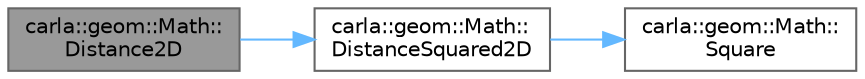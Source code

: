 digraph "carla::geom::Math::Distance2D"
{
 // INTERACTIVE_SVG=YES
 // LATEX_PDF_SIZE
  bgcolor="transparent";
  edge [fontname=Helvetica,fontsize=10,labelfontname=Helvetica,labelfontsize=10];
  node [fontname=Helvetica,fontsize=10,shape=box,height=0.2,width=0.4];
  rankdir="LR";
  Node1 [id="Node000001",label="carla::geom::Math::\lDistance2D",height=0.2,width=0.4,color="gray40", fillcolor="grey60", style="filled", fontcolor="black",tooltip=" "];
  Node1 -> Node2 [id="edge1_Node000001_Node000002",color="steelblue1",style="solid",tooltip=" "];
  Node2 [id="Node000002",label="carla::geom::Math::\lDistanceSquared2D",height=0.2,width=0.4,color="grey40", fillcolor="white", style="filled",URL="$d0/dea/classcarla_1_1geom_1_1Math.html#a16bbc81c150eccc1f9407be9d9651766",tooltip=" "];
  Node2 -> Node3 [id="edge2_Node000002_Node000003",color="steelblue1",style="solid",tooltip=" "];
  Node3 [id="Node000003",label="carla::geom::Math::\lSquare",height=0.2,width=0.4,color="grey40", fillcolor="white", style="filled",URL="$d0/dea/classcarla_1_1geom_1_1Math.html#ac1644f7af375c05619c27851731cea87",tooltip=" "];
}

